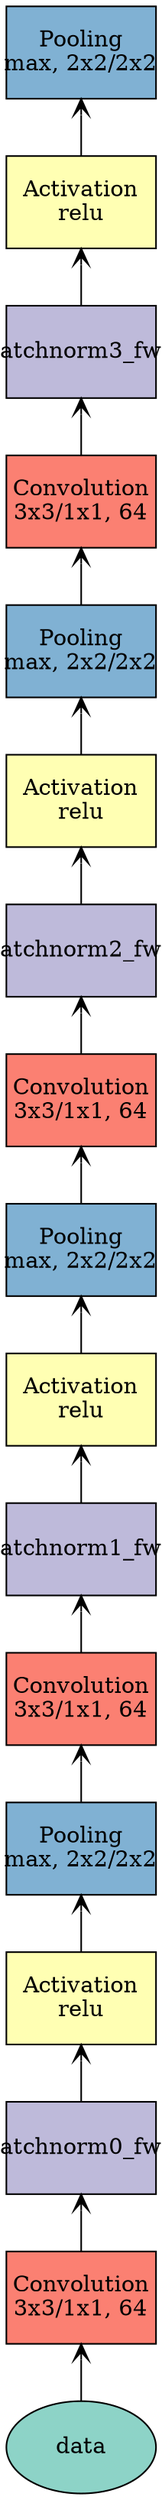digraph plot {
	data [label=data fillcolor="#8dd3c7" fixedsize=true height=0.8034 shape=oval style=filled width=1.3]
	conv0_fwd [label="Convolution\n3x3/1x1, 64" fillcolor="#fb8072" fixedsize=true height=0.8034 shape=box style=filled width=1.3]
	batchnorm0_fwd [label=batchnorm0_fwd fillcolor="#bebada" fixedsize=true height=0.8034 shape=box style=filled width=1.3]
	relu0_fwd [label="Activation\nrelu" fillcolor="#ffffb3" fixedsize=true height=0.8034 shape=box style=filled width=1.3]
	pool0_fwd [label="Pooling\nmax, 2x2/2x2" fillcolor="#80b1d3" fixedsize=true height=0.8034 shape=box style=filled width=1.3]
	conv1_fwd [label="Convolution\n3x3/1x1, 64" fillcolor="#fb8072" fixedsize=true height=0.8034 shape=box style=filled width=1.3]
	batchnorm1_fwd [label=batchnorm1_fwd fillcolor="#bebada" fixedsize=true height=0.8034 shape=box style=filled width=1.3]
	relu1_fwd [label="Activation\nrelu" fillcolor="#ffffb3" fixedsize=true height=0.8034 shape=box style=filled width=1.3]
	pool1_fwd [label="Pooling\nmax, 2x2/2x2" fillcolor="#80b1d3" fixedsize=true height=0.8034 shape=box style=filled width=1.3]
	conv2_fwd [label="Convolution\n3x3/1x1, 64" fillcolor="#fb8072" fixedsize=true height=0.8034 shape=box style=filled width=1.3]
	batchnorm2_fwd [label=batchnorm2_fwd fillcolor="#bebada" fixedsize=true height=0.8034 shape=box style=filled width=1.3]
	relu2_fwd [label="Activation\nrelu" fillcolor="#ffffb3" fixedsize=true height=0.8034 shape=box style=filled width=1.3]
	pool2_fwd [label="Pooling\nmax, 2x2/2x2" fillcolor="#80b1d3" fixedsize=true height=0.8034 shape=box style=filled width=1.3]
	conv3_fwd [label="Convolution\n3x3/1x1, 64" fillcolor="#fb8072" fixedsize=true height=0.8034 shape=box style=filled width=1.3]
	batchnorm3_fwd [label=batchnorm3_fwd fillcolor="#bebada" fixedsize=true height=0.8034 shape=box style=filled width=1.3]
	relu3_fwd [label="Activation\nrelu" fillcolor="#ffffb3" fixedsize=true height=0.8034 shape=box style=filled width=1.3]
	pool3_fwd [label="Pooling\nmax, 2x2/2x2" fillcolor="#80b1d3" fixedsize=true height=0.8034 shape=box style=filled width=1.3]
	conv0_fwd -> data [arrowtail=open dir=back]
	batchnorm0_fwd -> conv0_fwd [arrowtail=open dir=back]
	relu0_fwd -> batchnorm0_fwd [arrowtail=open dir=back]
	pool0_fwd -> relu0_fwd [arrowtail=open dir=back]
	conv1_fwd -> pool0_fwd [arrowtail=open dir=back]
	batchnorm1_fwd -> conv1_fwd [arrowtail=open dir=back]
	relu1_fwd -> batchnorm1_fwd [arrowtail=open dir=back]
	pool1_fwd -> relu1_fwd [arrowtail=open dir=back]
	conv2_fwd -> pool1_fwd [arrowtail=open dir=back]
	batchnorm2_fwd -> conv2_fwd [arrowtail=open dir=back]
	relu2_fwd -> batchnorm2_fwd [arrowtail=open dir=back]
	pool2_fwd -> relu2_fwd [arrowtail=open dir=back]
	conv3_fwd -> pool2_fwd [arrowtail=open dir=back]
	batchnorm3_fwd -> conv3_fwd [arrowtail=open dir=back]
	relu3_fwd -> batchnorm3_fwd [arrowtail=open dir=back]
	pool3_fwd -> relu3_fwd [arrowtail=open dir=back]
}
